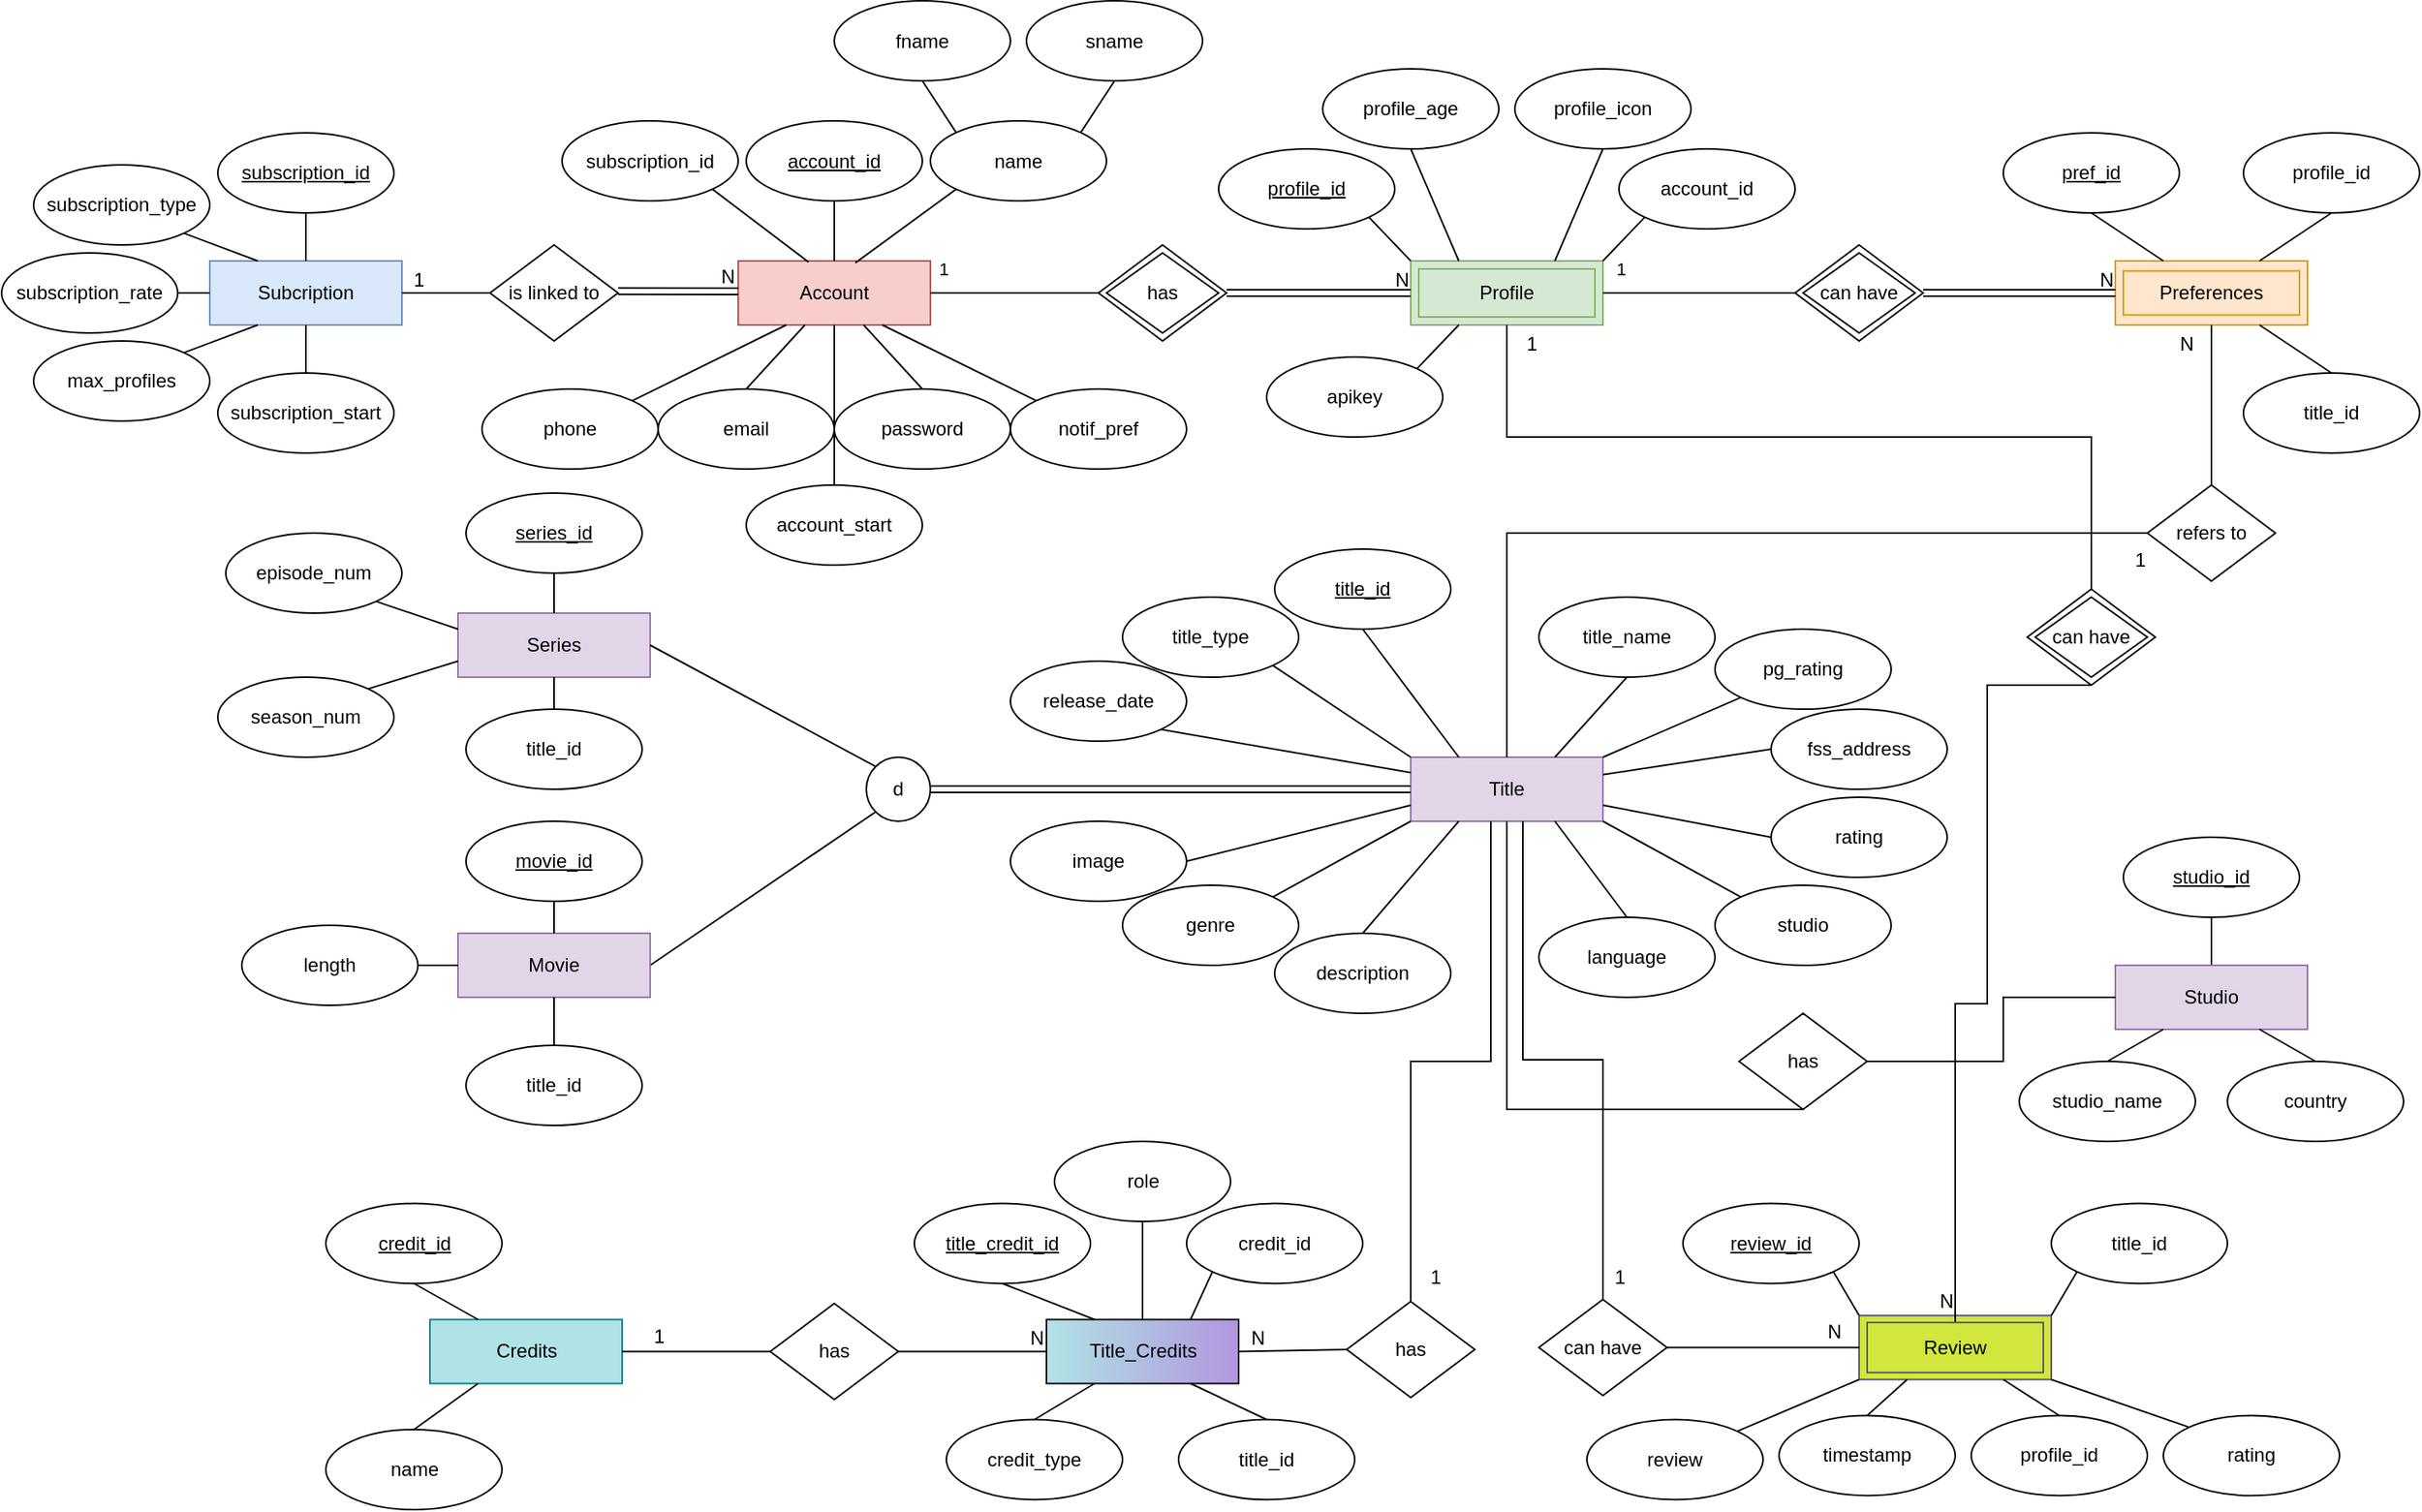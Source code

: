 <mxfile version="24.4.8" type="github">
  <diagram id="R2lEEEUBdFMjLlhIrx00" name="Page-1">
    <mxGraphModel dx="2443" dy="1518" grid="1" gridSize="10" guides="1" tooltips="1" connect="1" arrows="1" fold="1" page="1" pageScale="1" pageWidth="850" pageHeight="1100" math="0" shadow="0" extFonts="Permanent Marker^https://fonts.googleapis.com/css?family=Permanent+Marker">
      <root>
        <mxCell id="0" />
        <mxCell id="1" parent="0" />
        <mxCell id="W5Gu3V_LZRmGCwlLkVDn-148" style="edgeStyle=none;rounded=0;orthogonalLoop=1;jettySize=auto;html=1;exitX=0.5;exitY=1;exitDx=0;exitDy=0;entryX=1;entryY=0;entryDx=0;entryDy=0;strokeColor=default;align=center;verticalAlign=middle;fontFamily=Helvetica;fontSize=11;fontColor=default;labelBackgroundColor=default;endArrow=none;endFill=0;" parent="1" edge="1">
          <mxGeometry relative="1" as="geometry">
            <mxPoint x="541.391" y="808.572" as="targetPoint" />
          </mxGeometry>
        </mxCell>
        <mxCell id="W5Gu3V_LZRmGCwlLkVDn-150" style="edgeStyle=none;rounded=0;orthogonalLoop=1;jettySize=auto;html=1;exitX=0.5;exitY=1;exitDx=0;exitDy=0;entryX=0;entryY=0;entryDx=0;entryDy=0;strokeColor=default;align=center;verticalAlign=middle;fontFamily=Helvetica;fontSize=11;fontColor=default;labelBackgroundColor=default;endArrow=none;endFill=0;" parent="1" edge="1">
          <mxGeometry relative="1" as="geometry">
            <mxPoint x="463.609" y="808.572" as="targetPoint" />
          </mxGeometry>
        </mxCell>
        <mxCell id="sx9IMtEY6BEjtZbtCogX-182" value="Subcription" style="rounded=0;whiteSpace=wrap;html=1;fillColor=#dae8fc;strokeColor=#6c8ebf;" vertex="1" parent="1">
          <mxGeometry x="190" y="200" width="120" height="40" as="geometry" />
        </mxCell>
        <mxCell id="sx9IMtEY6BEjtZbtCogX-183" value="Account" style="rounded=0;whiteSpace=wrap;html=1;fillColor=#f8cecc;strokeColor=#b85450;" vertex="1" parent="1">
          <mxGeometry x="520" y="200" width="120" height="40" as="geometry" />
        </mxCell>
        <mxCell id="sx9IMtEY6BEjtZbtCogX-184" value="" style="whiteSpace=wrap;html=1;fillColor=#d5e8d4;strokeColor=#82b366;" vertex="1" parent="1">
          <mxGeometry x="940" y="200" width="120" height="40" as="geometry" />
        </mxCell>
        <mxCell id="sx9IMtEY6BEjtZbtCogX-185" value="" style="whiteSpace=wrap;html=1;fillColor=#ffe6cc;strokeColor=#d79b00;" vertex="1" parent="1">
          <mxGeometry x="1380" y="200" width="120" height="40" as="geometry" />
        </mxCell>
        <mxCell id="sx9IMtEY6BEjtZbtCogX-186" value="Title" style="whiteSpace=wrap;html=1;fillColor=#e1d5e7;strokeColor=#9673a6;" vertex="1" parent="1">
          <mxGeometry x="940" y="510" width="120" height="40" as="geometry" />
        </mxCell>
        <mxCell id="sx9IMtEY6BEjtZbtCogX-187" style="edgeStyle=none;rounded=0;orthogonalLoop=1;jettySize=auto;html=1;exitX=1;exitY=0.5;exitDx=0;exitDy=0;entryX=0;entryY=1;entryDx=0;entryDy=0;strokeColor=default;align=center;verticalAlign=middle;fontFamily=Helvetica;fontSize=11;fontColor=default;labelBackgroundColor=default;endArrow=none;endFill=0;" edge="1" parent="1" source="sx9IMtEY6BEjtZbtCogX-188" target="sx9IMtEY6BEjtZbtCogX-283">
          <mxGeometry relative="1" as="geometry" />
        </mxCell>
        <mxCell id="sx9IMtEY6BEjtZbtCogX-188" value="Movie" style="whiteSpace=wrap;html=1;fillColor=#e1d5e7;strokeColor=#9673a6;" vertex="1" parent="1">
          <mxGeometry x="345" y="620" width="120" height="40" as="geometry" />
        </mxCell>
        <mxCell id="sx9IMtEY6BEjtZbtCogX-189" value="Series" style="whiteSpace=wrap;html=1;fillColor=#e1d5e7;strokeColor=#9673a6;" vertex="1" parent="1">
          <mxGeometry x="345" y="420" width="120" height="40" as="geometry" />
        </mxCell>
        <mxCell id="sx9IMtEY6BEjtZbtCogX-190" style="edgeStyle=none;rounded=0;orthogonalLoop=1;jettySize=auto;html=1;exitX=0.5;exitY=1;exitDx=0;exitDy=0;entryX=0.5;entryY=0;entryDx=0;entryDy=0;strokeColor=default;align=center;verticalAlign=middle;fontFamily=Helvetica;fontSize=11;fontColor=default;labelBackgroundColor=default;endArrow=none;endFill=0;" edge="1" parent="1" source="sx9IMtEY6BEjtZbtCogX-191" target="sx9IMtEY6BEjtZbtCogX-182">
          <mxGeometry relative="1" as="geometry" />
        </mxCell>
        <mxCell id="sx9IMtEY6BEjtZbtCogX-191" value="&lt;u&gt;subscription_id&lt;/u&gt;" style="ellipse;whiteSpace=wrap;html=1;" vertex="1" parent="1">
          <mxGeometry x="195" y="120" width="110" height="50" as="geometry" />
        </mxCell>
        <mxCell id="sx9IMtEY6BEjtZbtCogX-192" style="rounded=0;orthogonalLoop=1;jettySize=auto;html=1;exitX=1;exitY=1;exitDx=0;exitDy=0;entryX=0.25;entryY=0;entryDx=0;entryDy=0;endArrow=none;endFill=0;" edge="1" parent="1" source="sx9IMtEY6BEjtZbtCogX-193" target="sx9IMtEY6BEjtZbtCogX-182">
          <mxGeometry relative="1" as="geometry" />
        </mxCell>
        <mxCell id="sx9IMtEY6BEjtZbtCogX-193" value="subscription_type" style="ellipse;whiteSpace=wrap;html=1;" vertex="1" parent="1">
          <mxGeometry x="80" y="140" width="110" height="50" as="geometry" />
        </mxCell>
        <mxCell id="sx9IMtEY6BEjtZbtCogX-194" style="edgeStyle=none;rounded=0;orthogonalLoop=1;jettySize=auto;html=1;exitX=0.5;exitY=1;exitDx=0;exitDy=0;entryX=0.5;entryY=0;entryDx=0;entryDy=0;strokeColor=default;align=center;verticalAlign=middle;fontFamily=Helvetica;fontSize=11;fontColor=default;labelBackgroundColor=default;endArrow=none;endFill=0;" edge="1" parent="1" source="sx9IMtEY6BEjtZbtCogX-195" target="sx9IMtEY6BEjtZbtCogX-183">
          <mxGeometry relative="1" as="geometry" />
        </mxCell>
        <mxCell id="sx9IMtEY6BEjtZbtCogX-195" value="&lt;u&gt;account_id&lt;/u&gt;" style="ellipse;whiteSpace=wrap;html=1;" vertex="1" parent="1">
          <mxGeometry x="525" y="112.5" width="110" height="50" as="geometry" />
        </mxCell>
        <mxCell id="sx9IMtEY6BEjtZbtCogX-196" value="name" style="ellipse;whiteSpace=wrap;html=1;" vertex="1" parent="1">
          <mxGeometry x="640" y="112.5" width="110" height="50" as="geometry" />
        </mxCell>
        <mxCell id="sx9IMtEY6BEjtZbtCogX-197" style="edgeStyle=none;rounded=0;orthogonalLoop=1;jettySize=auto;html=1;exitX=0;exitY=0;exitDx=0;exitDy=0;entryX=0.75;entryY=1;entryDx=0;entryDy=0;strokeColor=default;align=center;verticalAlign=middle;fontFamily=Helvetica;fontSize=11;fontColor=default;labelBackgroundColor=default;endArrow=none;endFill=0;" edge="1" parent="1" source="sx9IMtEY6BEjtZbtCogX-198" target="sx9IMtEY6BEjtZbtCogX-183">
          <mxGeometry relative="1" as="geometry" />
        </mxCell>
        <mxCell id="sx9IMtEY6BEjtZbtCogX-198" value="notif_pref" style="ellipse;whiteSpace=wrap;html=1;" vertex="1" parent="1">
          <mxGeometry x="690" y="280" width="110" height="50" as="geometry" />
        </mxCell>
        <mxCell id="sx9IMtEY6BEjtZbtCogX-199" style="edgeStyle=none;rounded=0;orthogonalLoop=1;jettySize=auto;html=1;exitX=0.5;exitY=0;exitDx=0;exitDy=0;strokeColor=default;align=center;verticalAlign=middle;fontFamily=Helvetica;fontSize=11;fontColor=default;labelBackgroundColor=default;endArrow=none;endFill=0;" edge="1" parent="1" source="sx9IMtEY6BEjtZbtCogX-200" target="sx9IMtEY6BEjtZbtCogX-183">
          <mxGeometry relative="1" as="geometry" />
        </mxCell>
        <mxCell id="sx9IMtEY6BEjtZbtCogX-200" value="password" style="ellipse;whiteSpace=wrap;html=1;" vertex="1" parent="1">
          <mxGeometry x="580" y="280" width="110" height="50" as="geometry" />
        </mxCell>
        <mxCell id="sx9IMtEY6BEjtZbtCogX-201" style="edgeStyle=none;rounded=0;orthogonalLoop=1;jettySize=auto;html=1;exitX=0.5;exitY=0;exitDx=0;exitDy=0;strokeColor=default;align=center;verticalAlign=middle;fontFamily=Helvetica;fontSize=11;fontColor=default;labelBackgroundColor=default;endArrow=none;endFill=0;" edge="1" parent="1" source="sx9IMtEY6BEjtZbtCogX-202" target="sx9IMtEY6BEjtZbtCogX-183">
          <mxGeometry relative="1" as="geometry" />
        </mxCell>
        <mxCell id="sx9IMtEY6BEjtZbtCogX-202" value="email&lt;span style=&quot;color: rgba(0, 0, 0, 0); font-family: monospace; font-size: 0px; text-align: start; text-wrap: nowrap;&quot;&gt;%3CmxGraphModel%3E%3Croot%3E%3CmxCell%20id%3D%220%22%2F%3E%3CmxCell%20id%3D%221%22%20parent%3D%220%22%2F%3E%3CmxCell%20id%3D%222%22%20value%3D%22user_id%22%20style%3D%22ellipse%3BwhiteSpace%3Dwrap%3Bhtml%3D1%3B%22%20vertex%3D%221%22%20parent%3D%221%22%3E%3CmxGeometry%20x%3D%22300%22%20y%3D%22500%22%20width%3D%22110%22%20height%3D%2250%22%20as%3D%22geometry%22%2F%3E%3C%2FmxCell%3E%3C%2Froot%3E%3C%2FmxGraphModel%3E&lt;/span&gt;&lt;span style=&quot;color: rgba(0, 0, 0, 0); font-family: monospace; font-size: 0px; text-align: start; text-wrap: nowrap;&quot;&gt;%3CmxGraphModel%3E%3Croot%3E%3CmxCell%20id%3D%220%22%2F%3E%3CmxCell%20id%3D%221%22%20parent%3D%220%22%2F%3E%3CmxCell%20id%3D%222%22%20value%3D%22user_id%22%20style%3D%22ellipse%3BwhiteSpace%3Dwrap%3Bhtml%3D1%3B%22%20vertex%3D%221%22%20parent%3D%221%22%3E%3CmxGeometry%20x%3D%22300%22%20y%3D%22500%22%20width%3D%22110%22%20height%3D%2250%22%20as%3D%22geometry%22%2F%3E%3C%2FmxCell%3E%3C%2Froot%3E%3C%2FmxGraphModel%3E&lt;/span&gt;" style="ellipse;whiteSpace=wrap;html=1;" vertex="1" parent="1">
          <mxGeometry x="470" y="280" width="110" height="50" as="geometry" />
        </mxCell>
        <mxCell id="sx9IMtEY6BEjtZbtCogX-203" style="rounded=0;orthogonalLoop=1;jettySize=auto;html=1;exitX=1;exitY=0;exitDx=0;exitDy=0;entryX=0.25;entryY=1;entryDx=0;entryDy=0;endArrow=none;endFill=0;" edge="1" parent="1" source="sx9IMtEY6BEjtZbtCogX-204" target="sx9IMtEY6BEjtZbtCogX-183">
          <mxGeometry relative="1" as="geometry" />
        </mxCell>
        <mxCell id="sx9IMtEY6BEjtZbtCogX-204" value="phone" style="ellipse;whiteSpace=wrap;html=1;" vertex="1" parent="1">
          <mxGeometry x="360" y="280" width="110" height="50" as="geometry" />
        </mxCell>
        <mxCell id="sx9IMtEY6BEjtZbtCogX-205" value="subscription_id" style="ellipse;whiteSpace=wrap;html=1;" vertex="1" parent="1">
          <mxGeometry x="410" y="112.5" width="110" height="50" as="geometry" />
        </mxCell>
        <mxCell id="sx9IMtEY6BEjtZbtCogX-206" style="edgeStyle=none;rounded=0;orthogonalLoop=1;jettySize=auto;html=1;exitX=0.5;exitY=1;exitDx=0;exitDy=0;entryX=0;entryY=0;entryDx=0;entryDy=0;strokeColor=default;align=center;verticalAlign=middle;fontFamily=Helvetica;fontSize=11;fontColor=default;labelBackgroundColor=default;endArrow=none;endFill=0;" edge="1" parent="1" source="sx9IMtEY6BEjtZbtCogX-207" target="sx9IMtEY6BEjtZbtCogX-196">
          <mxGeometry relative="1" as="geometry" />
        </mxCell>
        <mxCell id="sx9IMtEY6BEjtZbtCogX-207" value="fname" style="ellipse;whiteSpace=wrap;html=1;" vertex="1" parent="1">
          <mxGeometry x="580" y="37.5" width="110" height="50" as="geometry" />
        </mxCell>
        <mxCell id="sx9IMtEY6BEjtZbtCogX-208" style="edgeStyle=none;rounded=0;orthogonalLoop=1;jettySize=auto;html=1;exitX=0.5;exitY=1;exitDx=0;exitDy=0;entryX=1;entryY=0;entryDx=0;entryDy=0;strokeColor=default;align=center;verticalAlign=middle;fontFamily=Helvetica;fontSize=11;fontColor=default;labelBackgroundColor=default;endArrow=none;endFill=0;" edge="1" parent="1" source="sx9IMtEY6BEjtZbtCogX-209" target="sx9IMtEY6BEjtZbtCogX-196">
          <mxGeometry relative="1" as="geometry" />
        </mxCell>
        <mxCell id="sx9IMtEY6BEjtZbtCogX-209" value="sname" style="ellipse;whiteSpace=wrap;html=1;" vertex="1" parent="1">
          <mxGeometry x="700" y="37.5" width="110" height="50" as="geometry" />
        </mxCell>
        <mxCell id="sx9IMtEY6BEjtZbtCogX-210" style="edgeStyle=none;rounded=0;orthogonalLoop=1;jettySize=auto;html=1;exitX=0;exitY=1;exitDx=0;exitDy=0;entryX=1;entryY=0;entryDx=0;entryDy=0;strokeColor=default;align=center;verticalAlign=middle;fontFamily=Helvetica;fontSize=11;fontColor=default;labelBackgroundColor=default;endArrow=none;endFill=0;" edge="1" parent="1" source="sx9IMtEY6BEjtZbtCogX-211" target="sx9IMtEY6BEjtZbtCogX-184">
          <mxGeometry relative="1" as="geometry" />
        </mxCell>
        <mxCell id="sx9IMtEY6BEjtZbtCogX-211" value="account_id" style="ellipse;whiteSpace=wrap;html=1;" vertex="1" parent="1">
          <mxGeometry x="1070" y="130" width="110" height="50" as="geometry" />
        </mxCell>
        <mxCell id="sx9IMtEY6BEjtZbtCogX-212" style="edgeStyle=none;rounded=0;orthogonalLoop=1;jettySize=auto;html=1;exitX=1;exitY=1;exitDx=0;exitDy=0;entryX=0;entryY=0;entryDx=0;entryDy=0;strokeColor=default;align=center;verticalAlign=middle;fontFamily=Helvetica;fontSize=11;fontColor=default;labelBackgroundColor=default;endArrow=none;endFill=0;" edge="1" parent="1" source="sx9IMtEY6BEjtZbtCogX-213" target="sx9IMtEY6BEjtZbtCogX-184">
          <mxGeometry relative="1" as="geometry" />
        </mxCell>
        <mxCell id="sx9IMtEY6BEjtZbtCogX-213" value="&lt;u&gt;profile_id&lt;/u&gt;" style="ellipse;whiteSpace=wrap;html=1;" vertex="1" parent="1">
          <mxGeometry x="820" y="130" width="110" height="50" as="geometry" />
        </mxCell>
        <mxCell id="sx9IMtEY6BEjtZbtCogX-214" style="edgeStyle=none;rounded=0;orthogonalLoop=1;jettySize=auto;html=1;exitX=0.5;exitY=1;exitDx=0;exitDy=0;entryX=0.75;entryY=0;entryDx=0;entryDy=0;strokeColor=default;align=center;verticalAlign=middle;fontFamily=Helvetica;fontSize=11;fontColor=default;labelBackgroundColor=default;endArrow=none;endFill=0;" edge="1" parent="1" source="sx9IMtEY6BEjtZbtCogX-215" target="sx9IMtEY6BEjtZbtCogX-184">
          <mxGeometry relative="1" as="geometry" />
        </mxCell>
        <mxCell id="sx9IMtEY6BEjtZbtCogX-215" value="profile_icon" style="ellipse;whiteSpace=wrap;html=1;" vertex="1" parent="1">
          <mxGeometry x="1005" y="80" width="110" height="50" as="geometry" />
        </mxCell>
        <mxCell id="sx9IMtEY6BEjtZbtCogX-216" style="edgeStyle=none;rounded=0;orthogonalLoop=1;jettySize=auto;html=1;exitX=0.5;exitY=1;exitDx=0;exitDy=0;entryX=0.25;entryY=0;entryDx=0;entryDy=0;strokeColor=default;align=center;verticalAlign=middle;fontFamily=Helvetica;fontSize=11;fontColor=default;labelBackgroundColor=default;endArrow=none;endFill=0;" edge="1" parent="1" source="sx9IMtEY6BEjtZbtCogX-217" target="sx9IMtEY6BEjtZbtCogX-184">
          <mxGeometry relative="1" as="geometry" />
        </mxCell>
        <mxCell id="sx9IMtEY6BEjtZbtCogX-217" value="profile_age" style="ellipse;whiteSpace=wrap;html=1;" vertex="1" parent="1">
          <mxGeometry x="885" y="80" width="110" height="50" as="geometry" />
        </mxCell>
        <mxCell id="sx9IMtEY6BEjtZbtCogX-218" style="edgeStyle=none;rounded=0;orthogonalLoop=1;jettySize=auto;html=1;exitX=0.5;exitY=1;exitDx=0;exitDy=0;entryX=0.25;entryY=0;entryDx=0;entryDy=0;strokeColor=default;align=center;verticalAlign=middle;fontFamily=Helvetica;fontSize=11;fontColor=default;labelBackgroundColor=default;endArrow=none;endFill=0;" edge="1" parent="1" source="sx9IMtEY6BEjtZbtCogX-219" target="sx9IMtEY6BEjtZbtCogX-186">
          <mxGeometry relative="1" as="geometry" />
        </mxCell>
        <mxCell id="sx9IMtEY6BEjtZbtCogX-219" value="&lt;u&gt;title_id&lt;/u&gt;" style="ellipse;whiteSpace=wrap;html=1;" vertex="1" parent="1">
          <mxGeometry x="855" y="380" width="110" height="50" as="geometry" />
        </mxCell>
        <mxCell id="sx9IMtEY6BEjtZbtCogX-220" style="edgeStyle=none;rounded=0;orthogonalLoop=1;jettySize=auto;html=1;exitX=0.5;exitY=1;exitDx=0;exitDy=0;entryX=0.75;entryY=0;entryDx=0;entryDy=0;strokeColor=default;align=center;verticalAlign=middle;fontFamily=Helvetica;fontSize=11;fontColor=default;labelBackgroundColor=default;endArrow=none;endFill=0;" edge="1" parent="1" source="sx9IMtEY6BEjtZbtCogX-221" target="sx9IMtEY6BEjtZbtCogX-186">
          <mxGeometry relative="1" as="geometry" />
        </mxCell>
        <mxCell id="sx9IMtEY6BEjtZbtCogX-221" value="title_name" style="ellipse;whiteSpace=wrap;html=1;" vertex="1" parent="1">
          <mxGeometry x="1020" y="410" width="110" height="50" as="geometry" />
        </mxCell>
        <mxCell id="sx9IMtEY6BEjtZbtCogX-222" style="edgeStyle=none;rounded=0;orthogonalLoop=1;jettySize=auto;html=1;exitX=1;exitY=0;exitDx=0;exitDy=0;entryX=0;entryY=1;entryDx=0;entryDy=0;strokeColor=default;align=center;verticalAlign=middle;fontFamily=Helvetica;fontSize=11;fontColor=default;labelBackgroundColor=default;endArrow=none;endFill=0;" edge="1" parent="1" source="sx9IMtEY6BEjtZbtCogX-223" target="sx9IMtEY6BEjtZbtCogX-186">
          <mxGeometry relative="1" as="geometry" />
        </mxCell>
        <mxCell id="sx9IMtEY6BEjtZbtCogX-223" value="genre" style="ellipse;whiteSpace=wrap;html=1;" vertex="1" parent="1">
          <mxGeometry x="760" y="590" width="110" height="50" as="geometry" />
        </mxCell>
        <mxCell id="sx9IMtEY6BEjtZbtCogX-224" style="edgeStyle=none;rounded=0;orthogonalLoop=1;jettySize=auto;html=1;exitX=0.5;exitY=0;exitDx=0;exitDy=0;entryX=0.75;entryY=1;entryDx=0;entryDy=0;strokeColor=default;align=center;verticalAlign=middle;fontFamily=Helvetica;fontSize=11;fontColor=default;labelBackgroundColor=default;endArrow=none;endFill=0;" edge="1" parent="1" source="sx9IMtEY6BEjtZbtCogX-225" target="sx9IMtEY6BEjtZbtCogX-186">
          <mxGeometry relative="1" as="geometry" />
        </mxCell>
        <mxCell id="sx9IMtEY6BEjtZbtCogX-225" value="language" style="ellipse;whiteSpace=wrap;html=1;" vertex="1" parent="1">
          <mxGeometry x="1020" y="610" width="110" height="50" as="geometry" />
        </mxCell>
        <mxCell id="sx9IMtEY6BEjtZbtCogX-226" style="edgeStyle=none;rounded=0;orthogonalLoop=1;jettySize=auto;html=1;exitX=0;exitY=1;exitDx=0;exitDy=0;entryX=1;entryY=0;entryDx=0;entryDy=0;strokeColor=default;align=center;verticalAlign=middle;fontFamily=Helvetica;fontSize=11;fontColor=default;labelBackgroundColor=default;endArrow=none;endFill=0;" edge="1" parent="1" source="sx9IMtEY6BEjtZbtCogX-227" target="sx9IMtEY6BEjtZbtCogX-186">
          <mxGeometry relative="1" as="geometry" />
        </mxCell>
        <mxCell id="sx9IMtEY6BEjtZbtCogX-227" value="pg_rating" style="ellipse;whiteSpace=wrap;html=1;" vertex="1" parent="1">
          <mxGeometry x="1130" y="430" width="110" height="50" as="geometry" />
        </mxCell>
        <mxCell id="sx9IMtEY6BEjtZbtCogX-228" style="edgeStyle=none;rounded=0;orthogonalLoop=1;jettySize=auto;html=1;exitX=1;exitY=0.5;exitDx=0;exitDy=0;entryX=0;entryY=0.75;entryDx=0;entryDy=0;strokeColor=default;align=center;verticalAlign=middle;fontFamily=Helvetica;fontSize=11;fontColor=default;labelBackgroundColor=default;endArrow=none;endFill=0;" edge="1" parent="1" source="sx9IMtEY6BEjtZbtCogX-229" target="sx9IMtEY6BEjtZbtCogX-186">
          <mxGeometry relative="1" as="geometry" />
        </mxCell>
        <mxCell id="sx9IMtEY6BEjtZbtCogX-229" value="image" style="ellipse;whiteSpace=wrap;html=1;" vertex="1" parent="1">
          <mxGeometry x="690" y="550" width="110" height="50" as="geometry" />
        </mxCell>
        <mxCell id="sx9IMtEY6BEjtZbtCogX-230" style="edgeStyle=none;rounded=0;orthogonalLoop=1;jettySize=auto;html=1;exitX=0.5;exitY=0;exitDx=0;exitDy=0;entryX=0.25;entryY=1;entryDx=0;entryDy=0;strokeColor=default;align=center;verticalAlign=middle;fontFamily=Helvetica;fontSize=11;fontColor=default;labelBackgroundColor=default;endArrow=none;endFill=0;" edge="1" parent="1" source="sx9IMtEY6BEjtZbtCogX-231" target="sx9IMtEY6BEjtZbtCogX-186">
          <mxGeometry relative="1" as="geometry" />
        </mxCell>
        <mxCell id="sx9IMtEY6BEjtZbtCogX-231" value="description" style="ellipse;whiteSpace=wrap;html=1;" vertex="1" parent="1">
          <mxGeometry x="855" y="620" width="110" height="50" as="geometry" />
        </mxCell>
        <mxCell id="sx9IMtEY6BEjtZbtCogX-232" style="edgeStyle=none;rounded=0;orthogonalLoop=1;jettySize=auto;html=1;exitX=0;exitY=0.5;exitDx=0;exitDy=0;entryX=1;entryY=0.75;entryDx=0;entryDy=0;strokeColor=default;align=center;verticalAlign=middle;fontFamily=Helvetica;fontSize=11;fontColor=default;labelBackgroundColor=default;endArrow=none;endFill=0;" edge="1" parent="1" source="sx9IMtEY6BEjtZbtCogX-233" target="sx9IMtEY6BEjtZbtCogX-186">
          <mxGeometry relative="1" as="geometry" />
        </mxCell>
        <mxCell id="sx9IMtEY6BEjtZbtCogX-233" value="rating" style="ellipse;whiteSpace=wrap;html=1;" vertex="1" parent="1">
          <mxGeometry x="1165" y="535" width="110" height="50" as="geometry" />
        </mxCell>
        <mxCell id="sx9IMtEY6BEjtZbtCogX-234" style="edgeStyle=none;rounded=0;orthogonalLoop=1;jettySize=auto;html=1;exitX=1;exitY=1;exitDx=0;exitDy=0;strokeColor=default;align=center;verticalAlign=middle;fontFamily=Helvetica;fontSize=11;fontColor=default;labelBackgroundColor=default;endArrow=none;endFill=0;" edge="1" parent="1" source="sx9IMtEY6BEjtZbtCogX-235" target="sx9IMtEY6BEjtZbtCogX-186">
          <mxGeometry relative="1" as="geometry" />
        </mxCell>
        <mxCell id="sx9IMtEY6BEjtZbtCogX-235" value="release_date" style="ellipse;whiteSpace=wrap;html=1;" vertex="1" parent="1">
          <mxGeometry x="690" y="450" width="110" height="50" as="geometry" />
        </mxCell>
        <mxCell id="sx9IMtEY6BEjtZbtCogX-236" style="edgeStyle=none;rounded=0;orthogonalLoop=1;jettySize=auto;html=1;exitX=1;exitY=1;exitDx=0;exitDy=0;entryX=0;entryY=0;entryDx=0;entryDy=0;strokeColor=default;align=center;verticalAlign=middle;fontFamily=Helvetica;fontSize=11;fontColor=default;labelBackgroundColor=default;endArrow=none;endFill=0;" edge="1" parent="1" source="sx9IMtEY6BEjtZbtCogX-237" target="sx9IMtEY6BEjtZbtCogX-186">
          <mxGeometry relative="1" as="geometry" />
        </mxCell>
        <mxCell id="sx9IMtEY6BEjtZbtCogX-237" value="title_type" style="ellipse;whiteSpace=wrap;html=1;" vertex="1" parent="1">
          <mxGeometry x="760" y="410" width="110" height="50" as="geometry" />
        </mxCell>
        <mxCell id="sx9IMtEY6BEjtZbtCogX-238" style="edgeStyle=none;rounded=0;orthogonalLoop=1;jettySize=auto;html=1;exitX=0.5;exitY=1;exitDx=0;exitDy=0;entryX=0.75;entryY=0;entryDx=0;entryDy=0;strokeColor=default;align=center;verticalAlign=middle;fontFamily=Helvetica;fontSize=11;fontColor=default;labelBackgroundColor=default;endArrow=none;endFill=0;" edge="1" parent="1" source="sx9IMtEY6BEjtZbtCogX-239" target="sx9IMtEY6BEjtZbtCogX-185">
          <mxGeometry relative="1" as="geometry" />
        </mxCell>
        <mxCell id="sx9IMtEY6BEjtZbtCogX-239" value="profile_id" style="ellipse;whiteSpace=wrap;html=1;" vertex="1" parent="1">
          <mxGeometry x="1460" y="120" width="110" height="50" as="geometry" />
        </mxCell>
        <mxCell id="sx9IMtEY6BEjtZbtCogX-240" style="edgeStyle=none;rounded=0;orthogonalLoop=1;jettySize=auto;html=1;exitX=0.5;exitY=1;exitDx=0;exitDy=0;entryX=0.25;entryY=0;entryDx=0;entryDy=0;strokeColor=default;align=center;verticalAlign=middle;fontFamily=Helvetica;fontSize=11;fontColor=default;labelBackgroundColor=default;endArrow=none;endFill=0;" edge="1" parent="1" source="sx9IMtEY6BEjtZbtCogX-241" target="sx9IMtEY6BEjtZbtCogX-185">
          <mxGeometry relative="1" as="geometry" />
        </mxCell>
        <mxCell id="sx9IMtEY6BEjtZbtCogX-241" value="&lt;u&gt;pref_id&lt;/u&gt;" style="ellipse;whiteSpace=wrap;html=1;" vertex="1" parent="1">
          <mxGeometry x="1310" y="120" width="110" height="50" as="geometry" />
        </mxCell>
        <mxCell id="sx9IMtEY6BEjtZbtCogX-242" style="edgeStyle=none;rounded=0;orthogonalLoop=1;jettySize=auto;html=1;exitX=0.5;exitY=0;exitDx=0;exitDy=0;entryX=0.75;entryY=1;entryDx=0;entryDy=0;strokeColor=default;align=center;verticalAlign=middle;fontFamily=Helvetica;fontSize=11;fontColor=default;labelBackgroundColor=default;endArrow=none;endFill=0;" edge="1" parent="1" source="sx9IMtEY6BEjtZbtCogX-243" target="sx9IMtEY6BEjtZbtCogX-185">
          <mxGeometry relative="1" as="geometry" />
        </mxCell>
        <mxCell id="sx9IMtEY6BEjtZbtCogX-243" value="title_id" style="ellipse;whiteSpace=wrap;html=1;" vertex="1" parent="1">
          <mxGeometry x="1460" y="270" width="110" height="50" as="geometry" />
        </mxCell>
        <mxCell id="sx9IMtEY6BEjtZbtCogX-244" value="" style="whiteSpace=wrap;html=1;fillColor=#d2e63d;strokeColor=#56517e;" vertex="1" parent="1">
          <mxGeometry x="1220" y="858.75" width="120" height="40" as="geometry" />
        </mxCell>
        <mxCell id="sx9IMtEY6BEjtZbtCogX-245" style="edgeStyle=none;rounded=0;orthogonalLoop=1;jettySize=auto;html=1;exitX=1;exitY=1;exitDx=0;exitDy=0;entryX=0;entryY=0;entryDx=0;entryDy=0;strokeColor=default;align=center;verticalAlign=middle;fontFamily=Helvetica;fontSize=11;fontColor=default;labelBackgroundColor=default;endArrow=none;endFill=0;" edge="1" parent="1" source="sx9IMtEY6BEjtZbtCogX-246" target="sx9IMtEY6BEjtZbtCogX-244">
          <mxGeometry relative="1" as="geometry" />
        </mxCell>
        <mxCell id="sx9IMtEY6BEjtZbtCogX-246" value="&lt;u&gt;review_id&lt;/u&gt;" style="ellipse;whiteSpace=wrap;html=1;" vertex="1" parent="1">
          <mxGeometry x="1110" y="788.75" width="110" height="50" as="geometry" />
        </mxCell>
        <mxCell id="sx9IMtEY6BEjtZbtCogX-247" style="edgeStyle=none;rounded=0;orthogonalLoop=1;jettySize=auto;html=1;exitX=0.5;exitY=0;exitDx=0;exitDy=0;entryX=0.25;entryY=1;entryDx=0;entryDy=0;strokeColor=default;align=center;verticalAlign=middle;fontFamily=Helvetica;fontSize=11;fontColor=default;labelBackgroundColor=default;endArrow=none;endFill=0;" edge="1" parent="1" source="sx9IMtEY6BEjtZbtCogX-248" target="sx9IMtEY6BEjtZbtCogX-244">
          <mxGeometry relative="1" as="geometry" />
        </mxCell>
        <mxCell id="sx9IMtEY6BEjtZbtCogX-248" value="timestamp" style="ellipse;whiteSpace=wrap;html=1;" vertex="1" parent="1">
          <mxGeometry x="1170" y="921.25" width="110" height="50" as="geometry" />
        </mxCell>
        <mxCell id="sx9IMtEY6BEjtZbtCogX-249" style="edgeStyle=none;rounded=0;orthogonalLoop=1;jettySize=auto;html=1;exitX=0.5;exitY=0;exitDx=0;exitDy=0;entryX=0.75;entryY=1;entryDx=0;entryDy=0;strokeColor=default;align=center;verticalAlign=middle;fontFamily=Helvetica;fontSize=11;fontColor=default;labelBackgroundColor=default;endArrow=none;endFill=0;" edge="1" parent="1" source="sx9IMtEY6BEjtZbtCogX-250" target="sx9IMtEY6BEjtZbtCogX-244">
          <mxGeometry relative="1" as="geometry" />
        </mxCell>
        <mxCell id="sx9IMtEY6BEjtZbtCogX-250" value="profile_id" style="ellipse;whiteSpace=wrap;html=1;" vertex="1" parent="1">
          <mxGeometry x="1290" y="921.25" width="110" height="50" as="geometry" />
        </mxCell>
        <mxCell id="sx9IMtEY6BEjtZbtCogX-251" style="edgeStyle=none;rounded=0;orthogonalLoop=1;jettySize=auto;html=1;exitX=0;exitY=1;exitDx=0;exitDy=0;entryX=1;entryY=0;entryDx=0;entryDy=0;strokeColor=default;align=center;verticalAlign=middle;fontFamily=Helvetica;fontSize=11;fontColor=default;labelBackgroundColor=default;endArrow=none;endFill=0;" edge="1" parent="1" source="sx9IMtEY6BEjtZbtCogX-252" target="sx9IMtEY6BEjtZbtCogX-244">
          <mxGeometry relative="1" as="geometry" />
        </mxCell>
        <mxCell id="sx9IMtEY6BEjtZbtCogX-252" value="title_id" style="ellipse;whiteSpace=wrap;html=1;" vertex="1" parent="1">
          <mxGeometry x="1340" y="788.75" width="110" height="50" as="geometry" />
        </mxCell>
        <mxCell id="sx9IMtEY6BEjtZbtCogX-253" style="edgeStyle=none;rounded=0;orthogonalLoop=1;jettySize=auto;html=1;exitX=1;exitY=0;exitDx=0;exitDy=0;entryX=0;entryY=1;entryDx=0;entryDy=0;strokeColor=default;align=center;verticalAlign=middle;fontFamily=Helvetica;fontSize=11;fontColor=default;labelBackgroundColor=default;endArrow=none;endFill=0;" edge="1" parent="1" source="sx9IMtEY6BEjtZbtCogX-254" target="sx9IMtEY6BEjtZbtCogX-244">
          <mxGeometry relative="1" as="geometry" />
        </mxCell>
        <mxCell id="sx9IMtEY6BEjtZbtCogX-254" value="review" style="ellipse;whiteSpace=wrap;html=1;" vertex="1" parent="1">
          <mxGeometry x="1050" y="923.75" width="110" height="50" as="geometry" />
        </mxCell>
        <mxCell id="sx9IMtEY6BEjtZbtCogX-255" style="edgeStyle=none;rounded=0;orthogonalLoop=1;jettySize=auto;html=1;exitX=0;exitY=0;exitDx=0;exitDy=0;entryX=1;entryY=1;entryDx=0;entryDy=0;strokeColor=default;align=center;verticalAlign=middle;fontFamily=Helvetica;fontSize=11;fontColor=default;labelBackgroundColor=default;endArrow=none;endFill=0;" edge="1" parent="1" source="sx9IMtEY6BEjtZbtCogX-256" target="sx9IMtEY6BEjtZbtCogX-244">
          <mxGeometry relative="1" as="geometry" />
        </mxCell>
        <mxCell id="sx9IMtEY6BEjtZbtCogX-256" value="rating" style="ellipse;whiteSpace=wrap;html=1;" vertex="1" parent="1">
          <mxGeometry x="1410" y="921.25" width="110" height="50" as="geometry" />
        </mxCell>
        <mxCell id="sx9IMtEY6BEjtZbtCogX-257" value="is linked to" style="rhombus;whiteSpace=wrap;html=1;" vertex="1" parent="1">
          <mxGeometry x="365" y="190" width="80" height="60" as="geometry" />
        </mxCell>
        <mxCell id="sx9IMtEY6BEjtZbtCogX-258" style="edgeStyle=orthogonalEdgeStyle;rounded=0;orthogonalLoop=1;jettySize=auto;html=1;endArrow=none;endFill=0;" edge="1" parent="1" source="sx9IMtEY6BEjtZbtCogX-259" target="sx9IMtEY6BEjtZbtCogX-183">
          <mxGeometry relative="1" as="geometry" />
        </mxCell>
        <mxCell id="sx9IMtEY6BEjtZbtCogX-259" value="" style="rhombus;whiteSpace=wrap;html=1;" vertex="1" parent="1">
          <mxGeometry x="745" y="190" width="80" height="60" as="geometry" />
        </mxCell>
        <mxCell id="sx9IMtEY6BEjtZbtCogX-260" style="edgeStyle=orthogonalEdgeStyle;rounded=0;orthogonalLoop=1;jettySize=auto;html=1;endArrow=none;endFill=0;exitX=0;exitY=0.5;exitDx=0;exitDy=0;" edge="1" parent="1" source="sx9IMtEY6BEjtZbtCogX-326" target="sx9IMtEY6BEjtZbtCogX-184">
          <mxGeometry relative="1" as="geometry">
            <mxPoint x="1180" y="220" as="sourcePoint" />
          </mxGeometry>
        </mxCell>
        <mxCell id="sx9IMtEY6BEjtZbtCogX-261" value="1" style="edgeLabel;html=1;align=center;verticalAlign=middle;resizable=0;points=[];" vertex="1" connectable="0" parent="sx9IMtEY6BEjtZbtCogX-260">
          <mxGeometry x="-0.022" y="5" relative="1" as="geometry">
            <mxPoint x="-51" y="-20" as="offset" />
          </mxGeometry>
        </mxCell>
        <mxCell id="sx9IMtEY6BEjtZbtCogX-262" style="edgeStyle=orthogonalEdgeStyle;rounded=0;orthogonalLoop=1;jettySize=auto;html=1;endArrow=none;endFill=0;" edge="1" parent="1" source="sx9IMtEY6BEjtZbtCogX-263">
          <mxGeometry relative="1" as="geometry">
            <mxPoint x="990" y="550" as="targetPoint" />
            <Array as="points">
              <mxPoint x="940" y="700" />
              <mxPoint x="990" y="700" />
              <mxPoint x="990" y="550" />
            </Array>
          </mxGeometry>
        </mxCell>
        <mxCell id="sx9IMtEY6BEjtZbtCogX-263" value="has" style="rhombus;whiteSpace=wrap;html=1;" vertex="1" parent="1">
          <mxGeometry x="900" y="850" width="80" height="60" as="geometry" />
        </mxCell>
        <mxCell id="sx9IMtEY6BEjtZbtCogX-264" style="edgeStyle=orthogonalEdgeStyle;rounded=0;orthogonalLoop=1;jettySize=auto;html=1;endArrow=none;endFill=0;" edge="1" parent="1" source="sx9IMtEY6BEjtZbtCogX-266" target="sx9IMtEY6BEjtZbtCogX-186">
          <mxGeometry relative="1" as="geometry">
            <Array as="points">
              <mxPoint x="1060" y="699" />
              <mxPoint x="1010" y="699" />
            </Array>
          </mxGeometry>
        </mxCell>
        <mxCell id="sx9IMtEY6BEjtZbtCogX-265" style="edgeStyle=orthogonalEdgeStyle;rounded=0;orthogonalLoop=1;jettySize=auto;html=1;endArrow=none;endFill=0;" edge="1" parent="1" source="sx9IMtEY6BEjtZbtCogX-266" target="sx9IMtEY6BEjtZbtCogX-244">
          <mxGeometry relative="1" as="geometry" />
        </mxCell>
        <mxCell id="sx9IMtEY6BEjtZbtCogX-266" value="can have" style="rhombus;whiteSpace=wrap;html=1;" vertex="1" parent="1">
          <mxGeometry x="1020" y="848.75" width="80" height="60" as="geometry" />
        </mxCell>
        <mxCell id="sx9IMtEY6BEjtZbtCogX-267" style="edgeStyle=orthogonalEdgeStyle;rounded=0;orthogonalLoop=1;jettySize=auto;html=1;endArrow=none;endFill=0;" edge="1" parent="1" source="sx9IMtEY6BEjtZbtCogX-269" target="sx9IMtEY6BEjtZbtCogX-186">
          <mxGeometry relative="1" as="geometry" />
        </mxCell>
        <mxCell id="sx9IMtEY6BEjtZbtCogX-268" style="edgeStyle=orthogonalEdgeStyle;rounded=0;orthogonalLoop=1;jettySize=auto;html=1;endArrow=none;endFill=0;" edge="1" parent="1" source="sx9IMtEY6BEjtZbtCogX-269" target="sx9IMtEY6BEjtZbtCogX-185">
          <mxGeometry relative="1" as="geometry" />
        </mxCell>
        <mxCell id="sx9IMtEY6BEjtZbtCogX-269" value="refers to" style="rhombus;whiteSpace=wrap;html=1;" vertex="1" parent="1">
          <mxGeometry x="1400" y="340" width="80" height="60" as="geometry" />
        </mxCell>
        <mxCell id="sx9IMtEY6BEjtZbtCogX-270" style="rounded=0;orthogonalLoop=1;jettySize=auto;html=1;entryX=0.5;entryY=0;entryDx=0;entryDy=0;endArrow=none;endFill=0;" edge="1" parent="1" source="sx9IMtEY6BEjtZbtCogX-271" target="sx9IMtEY6BEjtZbtCogX-189">
          <mxGeometry relative="1" as="geometry" />
        </mxCell>
        <mxCell id="sx9IMtEY6BEjtZbtCogX-271" value="&lt;u&gt;series_id&lt;/u&gt;" style="ellipse;whiteSpace=wrap;html=1;" vertex="1" parent="1">
          <mxGeometry x="350" y="345" width="110" height="50" as="geometry" />
        </mxCell>
        <mxCell id="sx9IMtEY6BEjtZbtCogX-272" style="rounded=0;orthogonalLoop=1;jettySize=auto;html=1;exitX=1;exitY=0;exitDx=0;exitDy=0;entryX=0;entryY=0.75;entryDx=0;entryDy=0;endArrow=none;endFill=0;" edge="1" parent="1" source="sx9IMtEY6BEjtZbtCogX-273" target="sx9IMtEY6BEjtZbtCogX-189">
          <mxGeometry relative="1" as="geometry" />
        </mxCell>
        <mxCell id="sx9IMtEY6BEjtZbtCogX-273" value="season_num&lt;span style=&quot;color: rgba(0, 0, 0, 0); font-family: monospace; font-size: 0px; text-align: start; text-wrap: nowrap;&quot;&gt;%3CmxGraphModel%3E%3Croot%3E%3CmxCell%20id%3D%220%22%2F%3E%3CmxCell%20id%3D%221%22%20parent%3D%220%22%2F%3E%3CmxCell%20id%3D%222%22%20value%3D%22episode_title%22%20style%3D%22ellipse%3BwhiteSpace%3Dwrap%3Bhtml%3D1%3B%22%20vertex%3D%221%22%20parent%3D%221%22%3E%3CmxGeometry%20x%3D%22320%22%20y%3D%22400%22%20width%3D%22110%22%20height%3D%2250%22%20as%3D%22geometry%22%2F%3E%3C%2FmxCell%3E%3C%2Froot%3E%3C%2FmxGraphModel%3E&lt;/span&gt;" style="ellipse;whiteSpace=wrap;html=1;" vertex="1" parent="1">
          <mxGeometry x="195" y="460" width="110" height="50" as="geometry" />
        </mxCell>
        <mxCell id="sx9IMtEY6BEjtZbtCogX-274" style="rounded=0;orthogonalLoop=1;jettySize=auto;html=1;exitX=1;exitY=1;exitDx=0;exitDy=0;entryX=0;entryY=0.25;entryDx=0;entryDy=0;endArrow=none;endFill=0;" edge="1" parent="1" source="sx9IMtEY6BEjtZbtCogX-275" target="sx9IMtEY6BEjtZbtCogX-189">
          <mxGeometry relative="1" as="geometry" />
        </mxCell>
        <mxCell id="sx9IMtEY6BEjtZbtCogX-275" value="episode_num" style="ellipse;whiteSpace=wrap;html=1;" vertex="1" parent="1">
          <mxGeometry x="200" y="370" width="110" height="50" as="geometry" />
        </mxCell>
        <mxCell id="sx9IMtEY6BEjtZbtCogX-276" style="edgeStyle=none;rounded=0;orthogonalLoop=1;jettySize=auto;html=1;exitX=0;exitY=0.5;exitDx=0;exitDy=0;strokeColor=default;align=center;verticalAlign=middle;fontFamily=Helvetica;fontSize=11;fontColor=default;labelBackgroundColor=default;endArrow=none;endFill=0;" edge="1" parent="1" source="sx9IMtEY6BEjtZbtCogX-277" target="sx9IMtEY6BEjtZbtCogX-186">
          <mxGeometry relative="1" as="geometry" />
        </mxCell>
        <mxCell id="sx9IMtEY6BEjtZbtCogX-277" value="fss_address" style="ellipse;whiteSpace=wrap;html=1;" vertex="1" parent="1">
          <mxGeometry x="1165" y="480" width="110" height="50" as="geometry" />
        </mxCell>
        <mxCell id="sx9IMtEY6BEjtZbtCogX-278" style="edgeStyle=orthogonalEdgeStyle;rounded=0;orthogonalLoop=1;jettySize=auto;html=1;entryX=0.5;entryY=1;entryDx=0;entryDy=0;endArrow=none;endFill=0;exitX=0.5;exitY=0;exitDx=0;exitDy=0;" edge="1" parent="1" source="sx9IMtEY6BEjtZbtCogX-336" target="sx9IMtEY6BEjtZbtCogX-184">
          <mxGeometry relative="1" as="geometry">
            <Array as="points">
              <mxPoint x="1365" y="310" />
              <mxPoint x="1000" y="310" />
            </Array>
            <mxPoint x="1370" y="480" as="sourcePoint" />
          </mxGeometry>
        </mxCell>
        <mxCell id="sx9IMtEY6BEjtZbtCogX-279" style="edgeStyle=none;rounded=0;orthogonalLoop=1;jettySize=auto;html=1;exitX=1;exitY=1;exitDx=0;exitDy=0;entryX=0.366;entryY=0.017;entryDx=0;entryDy=0;entryPerimeter=0;strokeColor=default;align=center;verticalAlign=middle;fontFamily=Helvetica;fontSize=11;fontColor=default;labelBackgroundColor=default;endArrow=none;endFill=0;" edge="1" parent="1" source="sx9IMtEY6BEjtZbtCogX-205" target="sx9IMtEY6BEjtZbtCogX-183">
          <mxGeometry relative="1" as="geometry" />
        </mxCell>
        <mxCell id="sx9IMtEY6BEjtZbtCogX-280" style="edgeStyle=none;rounded=0;orthogonalLoop=1;jettySize=auto;html=1;exitX=0;exitY=1;exitDx=0;exitDy=0;entryX=0.61;entryY=0.029;entryDx=0;entryDy=0;entryPerimeter=0;strokeColor=default;align=center;verticalAlign=middle;fontFamily=Helvetica;fontSize=11;fontColor=default;labelBackgroundColor=default;endArrow=none;endFill=0;" edge="1" parent="1" source="sx9IMtEY6BEjtZbtCogX-196" target="sx9IMtEY6BEjtZbtCogX-183">
          <mxGeometry relative="1" as="geometry" />
        </mxCell>
        <mxCell id="sx9IMtEY6BEjtZbtCogX-281" style="rounded=0;orthogonalLoop=1;jettySize=auto;html=1;entryX=0;entryY=0.5;entryDx=0;entryDy=0;shape=link;" edge="1" parent="1" source="sx9IMtEY6BEjtZbtCogX-283" target="sx9IMtEY6BEjtZbtCogX-186">
          <mxGeometry relative="1" as="geometry" />
        </mxCell>
        <mxCell id="sx9IMtEY6BEjtZbtCogX-282" style="edgeStyle=none;rounded=0;orthogonalLoop=1;jettySize=auto;html=1;exitX=0;exitY=0;exitDx=0;exitDy=0;entryX=1;entryY=0.5;entryDx=0;entryDy=0;strokeColor=default;align=center;verticalAlign=middle;fontFamily=Helvetica;fontSize=11;fontColor=default;labelBackgroundColor=default;endArrow=none;endFill=0;" edge="1" parent="1" source="sx9IMtEY6BEjtZbtCogX-283" target="sx9IMtEY6BEjtZbtCogX-189">
          <mxGeometry relative="1" as="geometry" />
        </mxCell>
        <mxCell id="sx9IMtEY6BEjtZbtCogX-283" value="d" style="ellipse;whiteSpace=wrap;html=1;" vertex="1" parent="1">
          <mxGeometry x="600" y="510" width="40" height="40" as="geometry" />
        </mxCell>
        <mxCell id="sx9IMtEY6BEjtZbtCogX-284" style="edgeStyle=orthogonalEdgeStyle;rounded=0;orthogonalLoop=1;jettySize=auto;html=1;exitX=1;exitY=0.5;exitDx=0;exitDy=0;entryX=0;entryY=0.5;entryDx=0;entryDy=0;endArrow=none;endFill=0;" edge="1" parent="1" source="sx9IMtEY6BEjtZbtCogX-285" target="sx9IMtEY6BEjtZbtCogX-188">
          <mxGeometry relative="1" as="geometry" />
        </mxCell>
        <mxCell id="sx9IMtEY6BEjtZbtCogX-285" value="length" style="ellipse;whiteSpace=wrap;html=1;" vertex="1" parent="1">
          <mxGeometry x="210" y="615" width="110" height="50" as="geometry" />
        </mxCell>
        <mxCell id="sx9IMtEY6BEjtZbtCogX-286" value="" style="edgeStyle=none;rounded=0;orthogonalLoop=1;jettySize=auto;html=1;strokeColor=default;align=center;verticalAlign=middle;fontFamily=Helvetica;fontSize=11;fontColor=default;labelBackgroundColor=default;endArrow=none;endFill=0;" edge="1" parent="1" source="sx9IMtEY6BEjtZbtCogX-287" target="sx9IMtEY6BEjtZbtCogX-182">
          <mxGeometry relative="1" as="geometry" />
        </mxCell>
        <mxCell id="sx9IMtEY6BEjtZbtCogX-287" value="subscription_rate" style="ellipse;whiteSpace=wrap;html=1;" vertex="1" parent="1">
          <mxGeometry x="60" y="195" width="110" height="50" as="geometry" />
        </mxCell>
        <mxCell id="sx9IMtEY6BEjtZbtCogX-288" style="edgeStyle=none;rounded=0;orthogonalLoop=1;jettySize=auto;html=1;exitX=0.5;exitY=0;exitDx=0;exitDy=0;entryX=0.5;entryY=1;entryDx=0;entryDy=0;strokeColor=default;align=center;verticalAlign=middle;fontFamily=Helvetica;fontSize=11;fontColor=default;labelBackgroundColor=default;endArrow=none;endFill=0;" edge="1" parent="1" source="sx9IMtEY6BEjtZbtCogX-289" target="sx9IMtEY6BEjtZbtCogX-183">
          <mxGeometry relative="1" as="geometry" />
        </mxCell>
        <mxCell id="sx9IMtEY6BEjtZbtCogX-289" value="account_start" style="ellipse;whiteSpace=wrap;html=1;" vertex="1" parent="1">
          <mxGeometry x="525" y="340" width="110" height="50" as="geometry" />
        </mxCell>
        <mxCell id="sx9IMtEY6BEjtZbtCogX-290" value="" style="html=1;rounded=0;entryX=0;entryY=0.5;entryDx=0;entryDy=0;endArrow=none;endFill=0;" edge="1" parent="1" target="sx9IMtEY6BEjtZbtCogX-257">
          <mxGeometry relative="1" as="geometry">
            <mxPoint x="310" y="220" as="sourcePoint" />
            <mxPoint x="450" y="280" as="targetPoint" />
          </mxGeometry>
        </mxCell>
        <mxCell id="sx9IMtEY6BEjtZbtCogX-291" value="1" style="resizable=0;html=1;whiteSpace=wrap;align=right;verticalAlign=bottom;" connectable="0" vertex="1" parent="sx9IMtEY6BEjtZbtCogX-290">
          <mxGeometry x="1" relative="1" as="geometry">
            <mxPoint x="-40" as="offset" />
          </mxGeometry>
        </mxCell>
        <mxCell id="sx9IMtEY6BEjtZbtCogX-292" value="" style="shape=link;html=1;rounded=0;entryX=0;entryY=0.5;entryDx=0;entryDy=0;exitX=1;exitY=0.5;exitDx=0;exitDy=0;" edge="1" parent="1" source="sx9IMtEY6BEjtZbtCogX-259" target="sx9IMtEY6BEjtZbtCogX-184">
          <mxGeometry relative="1" as="geometry">
            <mxPoint x="820" y="220" as="sourcePoint" />
            <mxPoint x="910" y="215" as="targetPoint" />
          </mxGeometry>
        </mxCell>
        <mxCell id="sx9IMtEY6BEjtZbtCogX-293" value="N" style="resizable=0;html=1;whiteSpace=wrap;align=right;verticalAlign=bottom;" connectable="0" vertex="1" parent="sx9IMtEY6BEjtZbtCogX-292">
          <mxGeometry x="1" relative="1" as="geometry" />
        </mxCell>
        <mxCell id="sx9IMtEY6BEjtZbtCogX-294" value="" style="shape=link;html=1;rounded=0;exitX=1;exitY=0.5;exitDx=0;exitDy=0;" edge="1" parent="1" source="sx9IMtEY6BEjtZbtCogX-326">
          <mxGeometry relative="1" as="geometry">
            <mxPoint x="1260" y="220" as="sourcePoint" />
            <mxPoint x="1380" y="220" as="targetPoint" />
          </mxGeometry>
        </mxCell>
        <mxCell id="sx9IMtEY6BEjtZbtCogX-295" value="N" style="resizable=0;html=1;whiteSpace=wrap;align=right;verticalAlign=bottom;" connectable="0" vertex="1" parent="sx9IMtEY6BEjtZbtCogX-294">
          <mxGeometry x="1" relative="1" as="geometry" />
        </mxCell>
        <mxCell id="sx9IMtEY6BEjtZbtCogX-296" value="" style="endArrow=none;html=1;rounded=0;shape=link;" edge="1" parent="1">
          <mxGeometry relative="1" as="geometry">
            <mxPoint x="445" y="218.89" as="sourcePoint" />
            <mxPoint x="520" y="219" as="targetPoint" />
          </mxGeometry>
        </mxCell>
        <mxCell id="sx9IMtEY6BEjtZbtCogX-297" value="N" style="resizable=0;html=1;whiteSpace=wrap;align=right;verticalAlign=bottom;" connectable="0" vertex="1" parent="sx9IMtEY6BEjtZbtCogX-296">
          <mxGeometry x="1" relative="1" as="geometry" />
        </mxCell>
        <mxCell id="sx9IMtEY6BEjtZbtCogX-298" value="Credits" style="whiteSpace=wrap;html=1;fillColor=#b0e3e6;strokeColor=#0e8088;" vertex="1" parent="1">
          <mxGeometry x="327.5" y="861.25" width="120" height="40" as="geometry" />
        </mxCell>
        <mxCell id="sx9IMtEY6BEjtZbtCogX-299" style="edgeStyle=none;rounded=0;orthogonalLoop=1;jettySize=auto;html=1;exitX=0.5;exitY=1;exitDx=0;exitDy=0;entryX=0.25;entryY=0;entryDx=0;entryDy=0;strokeColor=default;align=center;verticalAlign=middle;fontFamily=Helvetica;fontSize=11;fontColor=default;labelBackgroundColor=default;endArrow=none;endFill=0;" edge="1" parent="1" source="sx9IMtEY6BEjtZbtCogX-300" target="sx9IMtEY6BEjtZbtCogX-298">
          <mxGeometry relative="1" as="geometry" />
        </mxCell>
        <mxCell id="sx9IMtEY6BEjtZbtCogX-300" value="&lt;u&gt;credit_id&lt;/u&gt;" style="ellipse;whiteSpace=wrap;html=1;" vertex="1" parent="1">
          <mxGeometry x="262.5" y="788.75" width="110" height="50" as="geometry" />
        </mxCell>
        <mxCell id="sx9IMtEY6BEjtZbtCogX-301" style="edgeStyle=none;rounded=0;orthogonalLoop=1;jettySize=auto;html=1;exitX=0.5;exitY=0;exitDx=0;exitDy=0;entryX=0.25;entryY=1;entryDx=0;entryDy=0;strokeColor=default;align=center;verticalAlign=middle;fontFamily=Helvetica;fontSize=11;fontColor=default;labelBackgroundColor=default;endArrow=none;endFill=0;" edge="1" parent="1" source="sx9IMtEY6BEjtZbtCogX-302" target="sx9IMtEY6BEjtZbtCogX-298">
          <mxGeometry relative="1" as="geometry" />
        </mxCell>
        <mxCell id="sx9IMtEY6BEjtZbtCogX-302" value="name" style="ellipse;whiteSpace=wrap;html=1;" vertex="1" parent="1">
          <mxGeometry x="262.5" y="930" width="110" height="50" as="geometry" />
        </mxCell>
        <mxCell id="sx9IMtEY6BEjtZbtCogX-303" style="rounded=0;orthogonalLoop=1;jettySize=auto;html=1;exitX=0.5;exitY=0;exitDx=0;exitDy=0;entryX=0.25;entryY=1;entryDx=0;entryDy=0;endArrow=none;endFill=0;" edge="1" parent="1" source="sx9IMtEY6BEjtZbtCogX-304" target="sx9IMtEY6BEjtZbtCogX-306">
          <mxGeometry relative="1" as="geometry" />
        </mxCell>
        <mxCell id="sx9IMtEY6BEjtZbtCogX-304" value="credit_type" style="ellipse;whiteSpace=wrap;html=1;" vertex="1" parent="1">
          <mxGeometry x="650" y="923.75" width="110" height="50" as="geometry" />
        </mxCell>
        <mxCell id="sx9IMtEY6BEjtZbtCogX-305" style="edgeStyle=none;rounded=0;orthogonalLoop=1;jettySize=auto;html=1;exitX=1;exitY=0.5;exitDx=0;exitDy=0;entryX=0;entryY=0.5;entryDx=0;entryDy=0;strokeColor=default;align=center;verticalAlign=middle;fontFamily=Helvetica;fontSize=11;fontColor=default;labelBackgroundColor=default;endArrow=none;endFill=0;" edge="1" parent="1" source="sx9IMtEY6BEjtZbtCogX-306" target="sx9IMtEY6BEjtZbtCogX-263">
          <mxGeometry relative="1" as="geometry" />
        </mxCell>
        <mxCell id="sx9IMtEY6BEjtZbtCogX-306" value="Title_Credits" style="whiteSpace=wrap;html=1;fillColor=#b0e3e6;strokeColor=#090b0c;gradientColor=#B296DE;gradientDirection=east;" vertex="1" parent="1">
          <mxGeometry x="712.5" y="861.25" width="120" height="40" as="geometry" />
        </mxCell>
        <mxCell id="sx9IMtEY6BEjtZbtCogX-307" style="edgeStyle=none;rounded=0;orthogonalLoop=1;jettySize=auto;html=1;exitX=0;exitY=1;exitDx=0;exitDy=0;entryX=0.75;entryY=0;entryDx=0;entryDy=0;strokeColor=default;align=center;verticalAlign=middle;fontFamily=Helvetica;fontSize=11;fontColor=default;labelBackgroundColor=default;endArrow=none;endFill=0;" edge="1" parent="1" source="sx9IMtEY6BEjtZbtCogX-308" target="sx9IMtEY6BEjtZbtCogX-306">
          <mxGeometry relative="1" as="geometry" />
        </mxCell>
        <mxCell id="sx9IMtEY6BEjtZbtCogX-308" value="credit_id" style="ellipse;whiteSpace=wrap;html=1;" vertex="1" parent="1">
          <mxGeometry x="800" y="788.75" width="110" height="50" as="geometry" />
        </mxCell>
        <mxCell id="sx9IMtEY6BEjtZbtCogX-309" style="edgeStyle=none;rounded=0;orthogonalLoop=1;jettySize=auto;html=1;exitX=0.5;exitY=1;exitDx=0;exitDy=0;entryX=0.25;entryY=0;entryDx=0;entryDy=0;strokeColor=default;align=center;verticalAlign=middle;fontFamily=Helvetica;fontSize=11;fontColor=default;labelBackgroundColor=default;endArrow=none;endFill=0;" edge="1" parent="1" source="sx9IMtEY6BEjtZbtCogX-310" target="sx9IMtEY6BEjtZbtCogX-306">
          <mxGeometry relative="1" as="geometry" />
        </mxCell>
        <mxCell id="sx9IMtEY6BEjtZbtCogX-310" value="&lt;u&gt;title_credit_id&lt;/u&gt;" style="ellipse;whiteSpace=wrap;html=1;" vertex="1" parent="1">
          <mxGeometry x="630" y="788.75" width="110" height="50" as="geometry" />
        </mxCell>
        <mxCell id="sx9IMtEY6BEjtZbtCogX-311" style="edgeStyle=none;rounded=0;orthogonalLoop=1;jettySize=auto;html=1;exitX=0.5;exitY=0;exitDx=0;exitDy=0;entryX=0.75;entryY=1;entryDx=0;entryDy=0;strokeColor=default;align=center;verticalAlign=middle;fontFamily=Helvetica;fontSize=11;fontColor=default;labelBackgroundColor=default;endArrow=none;endFill=0;" edge="1" parent="1" source="sx9IMtEY6BEjtZbtCogX-312" target="sx9IMtEY6BEjtZbtCogX-306">
          <mxGeometry relative="1" as="geometry" />
        </mxCell>
        <mxCell id="sx9IMtEY6BEjtZbtCogX-312" value="title_id" style="ellipse;whiteSpace=wrap;html=1;" vertex="1" parent="1">
          <mxGeometry x="795" y="923.75" width="110" height="50" as="geometry" />
        </mxCell>
        <mxCell id="sx9IMtEY6BEjtZbtCogX-313" style="edgeStyle=none;rounded=0;orthogonalLoop=1;jettySize=auto;html=1;exitX=1;exitY=0.5;exitDx=0;exitDy=0;entryX=0;entryY=0.5;entryDx=0;entryDy=0;strokeColor=default;align=center;verticalAlign=middle;fontFamily=Helvetica;fontSize=11;fontColor=default;labelBackgroundColor=default;endArrow=none;endFill=0;" edge="1" parent="1" source="sx9IMtEY6BEjtZbtCogX-315" target="sx9IMtEY6BEjtZbtCogX-306">
          <mxGeometry relative="1" as="geometry" />
        </mxCell>
        <mxCell id="sx9IMtEY6BEjtZbtCogX-314" style="edgeStyle=none;rounded=0;orthogonalLoop=1;jettySize=auto;html=1;exitX=0;exitY=0.5;exitDx=0;exitDy=0;entryX=1;entryY=0.5;entryDx=0;entryDy=0;strokeColor=default;align=center;verticalAlign=middle;fontFamily=Helvetica;fontSize=11;fontColor=default;labelBackgroundColor=default;endArrow=none;endFill=0;" edge="1" parent="1" source="sx9IMtEY6BEjtZbtCogX-315" target="sx9IMtEY6BEjtZbtCogX-298">
          <mxGeometry relative="1" as="geometry" />
        </mxCell>
        <mxCell id="sx9IMtEY6BEjtZbtCogX-315" value="has" style="rhombus;whiteSpace=wrap;html=1;" vertex="1" parent="1">
          <mxGeometry x="540" y="851.25" width="80" height="60" as="geometry" />
        </mxCell>
        <mxCell id="sx9IMtEY6BEjtZbtCogX-316" value="N" style="resizable=0;html=1;whiteSpace=wrap;align=right;verticalAlign=bottom;" connectable="0" vertex="1" parent="1">
          <mxGeometry x="712.501" y="881.25" as="geometry" />
        </mxCell>
        <mxCell id="sx9IMtEY6BEjtZbtCogX-317" value="1" style="resizable=0;html=1;whiteSpace=wrap;align=right;verticalAlign=bottom;" connectable="0" vertex="1" parent="1">
          <mxGeometry x="475.001" y="880.0" as="geometry" />
        </mxCell>
        <mxCell id="sx9IMtEY6BEjtZbtCogX-318" value="N" style="resizable=0;html=1;whiteSpace=wrap;align=right;verticalAlign=bottom;" connectable="0" vertex="1" parent="1">
          <mxGeometry x="850.001" y="881.25" as="geometry" />
        </mxCell>
        <mxCell id="sx9IMtEY6BEjtZbtCogX-319" value="1" style="resizable=0;html=1;whiteSpace=wrap;align=right;verticalAlign=bottom;" connectable="0" vertex="1" parent="1">
          <mxGeometry x="960.001" y="843.75" as="geometry" />
        </mxCell>
        <mxCell id="sx9IMtEY6BEjtZbtCogX-320" value="1" style="resizable=0;html=1;whiteSpace=wrap;align=right;verticalAlign=bottom;" connectable="0" vertex="1" parent="1">
          <mxGeometry x="1075.001" y="843.75" as="geometry" />
        </mxCell>
        <mxCell id="sx9IMtEY6BEjtZbtCogX-321" value="N" style="resizable=0;html=1;whiteSpace=wrap;align=right;verticalAlign=bottom;" connectable="0" vertex="1" parent="1">
          <mxGeometry x="1210.001" y="877.5" as="geometry" />
        </mxCell>
        <mxCell id="sx9IMtEY6BEjtZbtCogX-322" style="edgeStyle=none;rounded=0;orthogonalLoop=1;jettySize=auto;html=1;exitX=0.5;exitY=1;exitDx=0;exitDy=0;entryX=0.5;entryY=0;entryDx=0;entryDy=0;strokeColor=default;align=center;verticalAlign=middle;fontFamily=Helvetica;fontSize=11;fontColor=default;labelBackgroundColor=default;endArrow=none;endFill=0;" edge="1" parent="1" source="sx9IMtEY6BEjtZbtCogX-323" target="sx9IMtEY6BEjtZbtCogX-306">
          <mxGeometry relative="1" as="geometry" />
        </mxCell>
        <mxCell id="sx9IMtEY6BEjtZbtCogX-323" value="role" style="ellipse;whiteSpace=wrap;html=1;" vertex="1" parent="1">
          <mxGeometry x="717.5" y="750" width="110" height="50" as="geometry" />
        </mxCell>
        <mxCell id="sx9IMtEY6BEjtZbtCogX-324" value="Profile" style="whiteSpace=wrap;html=1;fillColor=#d5e8d4;strokeColor=#82b366;" vertex="1" parent="1">
          <mxGeometry x="945" y="205" width="110" height="30" as="geometry" />
        </mxCell>
        <mxCell id="sx9IMtEY6BEjtZbtCogX-325" value="has" style="rhombus;whiteSpace=wrap;html=1;" vertex="1" parent="1">
          <mxGeometry x="750" y="195" width="70" height="50" as="geometry" />
        </mxCell>
        <mxCell id="sx9IMtEY6BEjtZbtCogX-326" value="" style="rhombus;whiteSpace=wrap;html=1;" vertex="1" parent="1">
          <mxGeometry x="1180" y="190" width="80" height="60" as="geometry" />
        </mxCell>
        <mxCell id="sx9IMtEY6BEjtZbtCogX-327" value="can have" style="rhombus;whiteSpace=wrap;html=1;" vertex="1" parent="1">
          <mxGeometry x="1185" y="195" width="70" height="50" as="geometry" />
        </mxCell>
        <mxCell id="sx9IMtEY6BEjtZbtCogX-328" value="1" style="edgeLabel;html=1;align=center;verticalAlign=middle;resizable=0;points=[];" vertex="1" connectable="0" parent="1">
          <mxGeometry x="840.003" y="220" as="geometry">
            <mxPoint x="-192" y="-15" as="offset" />
          </mxGeometry>
        </mxCell>
        <mxCell id="sx9IMtEY6BEjtZbtCogX-329" value="N" style="resizable=0;html=1;whiteSpace=wrap;align=right;verticalAlign=bottom;" connectable="0" vertex="1" parent="1">
          <mxGeometry x="1280.001" y="858.75" as="geometry" />
        </mxCell>
        <mxCell id="sx9IMtEY6BEjtZbtCogX-330" value="1" style="resizable=0;html=1;whiteSpace=wrap;align=right;verticalAlign=bottom;" connectable="0" vertex="1" parent="1">
          <mxGeometry x="1020.001" y="260.0" as="geometry" />
        </mxCell>
        <mxCell id="sx9IMtEY6BEjtZbtCogX-331" value="1" style="resizable=0;html=1;whiteSpace=wrap;align=right;verticalAlign=bottom;" connectable="0" vertex="1" parent="1">
          <mxGeometry x="1400.001" y="395.0" as="geometry" />
        </mxCell>
        <mxCell id="sx9IMtEY6BEjtZbtCogX-332" value="N" style="resizable=0;html=1;whiteSpace=wrap;align=right;verticalAlign=bottom;" connectable="0" vertex="1" parent="1">
          <mxGeometry x="1430" y="260" as="geometry" />
        </mxCell>
        <mxCell id="sx9IMtEY6BEjtZbtCogX-333" value="Preferences" style="whiteSpace=wrap;html=1;fillColor=#ffe6cc;strokeColor=#d79b00;" vertex="1" parent="1">
          <mxGeometry x="1385" y="206.25" width="110" height="27.5" as="geometry" />
        </mxCell>
        <mxCell id="sx9IMtEY6BEjtZbtCogX-334" style="edgeStyle=orthogonalEdgeStyle;rounded=0;orthogonalLoop=1;jettySize=auto;html=1;entryX=0.5;entryY=1;entryDx=0;entryDy=0;strokeColor=default;align=center;verticalAlign=middle;fontFamily=Helvetica;fontSize=11;fontColor=default;labelBackgroundColor=default;endArrow=none;endFill=0;" edge="1" parent="1" source="sx9IMtEY6BEjtZbtCogX-335" target="sx9IMtEY6BEjtZbtCogX-336">
          <mxGeometry relative="1" as="geometry">
            <Array as="points">
              <mxPoint x="1280" y="664" />
              <mxPoint x="1300" y="664" />
              <mxPoint x="1300" y="465" />
            </Array>
          </mxGeometry>
        </mxCell>
        <mxCell id="sx9IMtEY6BEjtZbtCogX-335" value="Review" style="whiteSpace=wrap;html=1;fillColor=#d2e63d;strokeColor=#56517e;" vertex="1" parent="1">
          <mxGeometry x="1225" y="863.13" width="110" height="31.25" as="geometry" />
        </mxCell>
        <mxCell id="sx9IMtEY6BEjtZbtCogX-336" value="" style="rhombus;whiteSpace=wrap;html=1;" vertex="1" parent="1">
          <mxGeometry x="1325" y="405" width="80" height="60" as="geometry" />
        </mxCell>
        <mxCell id="sx9IMtEY6BEjtZbtCogX-337" value="can have" style="rhombus;whiteSpace=wrap;html=1;" vertex="1" parent="1">
          <mxGeometry x="1330" y="410" width="70" height="50" as="geometry" />
        </mxCell>
        <mxCell id="sx9IMtEY6BEjtZbtCogX-338" style="edgeStyle=none;rounded=0;orthogonalLoop=1;jettySize=auto;html=1;exitX=0.5;exitY=1;exitDx=0;exitDy=0;entryX=0.5;entryY=0;entryDx=0;entryDy=0;strokeColor=default;align=center;verticalAlign=middle;fontFamily=Helvetica;fontSize=11;fontColor=default;labelBackgroundColor=default;endArrow=none;endFill=0;" edge="1" parent="1" source="sx9IMtEY6BEjtZbtCogX-339" target="sx9IMtEY6BEjtZbtCogX-188">
          <mxGeometry relative="1" as="geometry" />
        </mxCell>
        <mxCell id="sx9IMtEY6BEjtZbtCogX-339" value="&lt;u&gt;movie_id&lt;/u&gt;" style="ellipse;whiteSpace=wrap;html=1;" vertex="1" parent="1">
          <mxGeometry x="350" y="550" width="110" height="50" as="geometry" />
        </mxCell>
        <mxCell id="sx9IMtEY6BEjtZbtCogX-340" style="edgeStyle=none;rounded=0;orthogonalLoop=1;jettySize=auto;html=1;exitX=1;exitY=0;exitDx=0;exitDy=0;entryX=0.25;entryY=1;entryDx=0;entryDy=0;strokeColor=default;align=center;verticalAlign=middle;fontFamily=Helvetica;fontSize=11;fontColor=default;labelBackgroundColor=default;endArrow=none;endFill=0;" edge="1" parent="1" source="sx9IMtEY6BEjtZbtCogX-341" target="sx9IMtEY6BEjtZbtCogX-182">
          <mxGeometry relative="1" as="geometry" />
        </mxCell>
        <mxCell id="sx9IMtEY6BEjtZbtCogX-341" value="max_profiles" style="ellipse;whiteSpace=wrap;html=1;" vertex="1" parent="1">
          <mxGeometry x="80" y="250" width="110" height="50" as="geometry" />
        </mxCell>
        <mxCell id="sx9IMtEY6BEjtZbtCogX-342" style="rounded=0;orthogonalLoop=1;jettySize=auto;html=1;entryX=0.5;entryY=1;entryDx=0;entryDy=0;endArrow=none;endFill=0;" edge="1" parent="1" source="sx9IMtEY6BEjtZbtCogX-343" target="sx9IMtEY6BEjtZbtCogX-188">
          <mxGeometry relative="1" as="geometry" />
        </mxCell>
        <mxCell id="sx9IMtEY6BEjtZbtCogX-343" value="title_id" style="ellipse;whiteSpace=wrap;html=1;" vertex="1" parent="1">
          <mxGeometry x="350" y="690" width="110" height="50" as="geometry" />
        </mxCell>
        <mxCell id="sx9IMtEY6BEjtZbtCogX-344" style="rounded=0;orthogonalLoop=1;jettySize=auto;html=1;exitX=1;exitY=0;exitDx=0;exitDy=0;entryX=0.25;entryY=1;entryDx=0;entryDy=0;endArrow=none;endFill=0;" edge="1" parent="1" source="sx9IMtEY6BEjtZbtCogX-345" target="sx9IMtEY6BEjtZbtCogX-184">
          <mxGeometry relative="1" as="geometry" />
        </mxCell>
        <mxCell id="sx9IMtEY6BEjtZbtCogX-345" value="apikey" style="ellipse;whiteSpace=wrap;html=1;" vertex="1" parent="1">
          <mxGeometry x="850" y="260" width="110" height="50" as="geometry" />
        </mxCell>
        <mxCell id="sx9IMtEY6BEjtZbtCogX-346" style="rounded=0;orthogonalLoop=1;jettySize=auto;html=1;endArrow=none;endFill=0;" edge="1" parent="1" source="sx9IMtEY6BEjtZbtCogX-347" target="sx9IMtEY6BEjtZbtCogX-189">
          <mxGeometry relative="1" as="geometry" />
        </mxCell>
        <mxCell id="sx9IMtEY6BEjtZbtCogX-347" value="title_id" style="ellipse;whiteSpace=wrap;html=1;" vertex="1" parent="1">
          <mxGeometry x="350" y="480" width="110" height="50" as="geometry" />
        </mxCell>
        <mxCell id="sx9IMtEY6BEjtZbtCogX-348" style="edgeStyle=none;rounded=0;orthogonalLoop=1;jettySize=auto;html=1;exitX=0.5;exitY=0;exitDx=0;exitDy=0;entryX=0.5;entryY=1;entryDx=0;entryDy=0;strokeColor=default;align=center;verticalAlign=middle;fontFamily=Helvetica;fontSize=11;fontColor=default;labelBackgroundColor=default;endArrow=none;endFill=0;" edge="1" parent="1" source="sx9IMtEY6BEjtZbtCogX-349" target="sx9IMtEY6BEjtZbtCogX-182">
          <mxGeometry relative="1" as="geometry" />
        </mxCell>
        <mxCell id="sx9IMtEY6BEjtZbtCogX-349" value="subscription_start" style="ellipse;whiteSpace=wrap;html=1;" vertex="1" parent="1">
          <mxGeometry x="195" y="270" width="110" height="50" as="geometry" />
        </mxCell>
        <mxCell id="sx9IMtEY6BEjtZbtCogX-350" style="rounded=0;orthogonalLoop=1;jettySize=auto;html=1;exitX=0;exitY=0;exitDx=0;exitDy=0;entryX=1;entryY=1;entryDx=0;entryDy=0;endArrow=none;endFill=0;" edge="1" parent="1" source="sx9IMtEY6BEjtZbtCogX-351" target="sx9IMtEY6BEjtZbtCogX-186">
          <mxGeometry relative="1" as="geometry" />
        </mxCell>
        <mxCell id="sx9IMtEY6BEjtZbtCogX-351" value="studio" style="ellipse;whiteSpace=wrap;html=1;" vertex="1" parent="1">
          <mxGeometry x="1130" y="590" width="110" height="50" as="geometry" />
        </mxCell>
        <mxCell id="sx9IMtEY6BEjtZbtCogX-352" style="edgeStyle=none;rounded=0;orthogonalLoop=1;jettySize=auto;html=1;exitX=0.5;exitY=0;exitDx=0;exitDy=0;entryX=0.5;entryY=1;entryDx=0;entryDy=0;strokeColor=default;align=center;verticalAlign=middle;fontFamily=Helvetica;fontSize=11;fontColor=default;labelBackgroundColor=default;endArrow=none;endFill=0;" edge="1" parent="1" source="sx9IMtEY6BEjtZbtCogX-353" target="sx9IMtEY6BEjtZbtCogX-354">
          <mxGeometry relative="1" as="geometry" />
        </mxCell>
        <mxCell id="sx9IMtEY6BEjtZbtCogX-353" value="Studio" style="whiteSpace=wrap;html=1;fillColor=#e1d5e7;strokeColor=#9673a6;" vertex="1" parent="1">
          <mxGeometry x="1380" y="640" width="120" height="40" as="geometry" />
        </mxCell>
        <mxCell id="sx9IMtEY6BEjtZbtCogX-354" value="&lt;u&gt;studio_id&lt;/u&gt;" style="ellipse;whiteSpace=wrap;html=1;" vertex="1" parent="1">
          <mxGeometry x="1385" y="560" width="110" height="50" as="geometry" />
        </mxCell>
        <mxCell id="sx9IMtEY6BEjtZbtCogX-355" style="edgeStyle=none;rounded=0;orthogonalLoop=1;jettySize=auto;html=1;exitX=0.5;exitY=0;exitDx=0;exitDy=0;entryX=0.25;entryY=1;entryDx=0;entryDy=0;strokeColor=default;align=center;verticalAlign=middle;fontFamily=Helvetica;fontSize=11;fontColor=default;labelBackgroundColor=default;endArrow=none;endFill=0;" edge="1" parent="1" source="sx9IMtEY6BEjtZbtCogX-356" target="sx9IMtEY6BEjtZbtCogX-353">
          <mxGeometry relative="1" as="geometry" />
        </mxCell>
        <mxCell id="sx9IMtEY6BEjtZbtCogX-356" value="studio_name" style="ellipse;whiteSpace=wrap;html=1;" vertex="1" parent="1">
          <mxGeometry x="1320" y="700" width="110" height="50" as="geometry" />
        </mxCell>
        <mxCell id="sx9IMtEY6BEjtZbtCogX-357" style="edgeStyle=none;rounded=0;orthogonalLoop=1;jettySize=auto;html=1;exitX=0.5;exitY=0;exitDx=0;exitDy=0;entryX=0.75;entryY=1;entryDx=0;entryDy=0;strokeColor=default;align=center;verticalAlign=middle;fontFamily=Helvetica;fontSize=11;fontColor=default;labelBackgroundColor=default;endArrow=none;endFill=0;" edge="1" parent="1" source="sx9IMtEY6BEjtZbtCogX-358" target="sx9IMtEY6BEjtZbtCogX-353">
          <mxGeometry relative="1" as="geometry" />
        </mxCell>
        <mxCell id="sx9IMtEY6BEjtZbtCogX-358" value="country" style="ellipse;whiteSpace=wrap;html=1;" vertex="1" parent="1">
          <mxGeometry x="1450" y="700" width="110" height="50" as="geometry" />
        </mxCell>
        <mxCell id="sx9IMtEY6BEjtZbtCogX-359" style="edgeStyle=none;rounded=0;orthogonalLoop=1;jettySize=auto;html=1;exitX=0.5;exitY=1;exitDx=0;exitDy=0;strokeColor=default;align=center;verticalAlign=middle;fontFamily=Helvetica;fontSize=11;fontColor=default;labelBackgroundColor=default;endArrow=none;endFill=0;" edge="1" parent="1" source="sx9IMtEY6BEjtZbtCogX-356" target="sx9IMtEY6BEjtZbtCogX-356">
          <mxGeometry relative="1" as="geometry" />
        </mxCell>
        <mxCell id="sx9IMtEY6BEjtZbtCogX-360" style="edgeStyle=orthogonalEdgeStyle;rounded=0;orthogonalLoop=1;jettySize=auto;html=1;exitX=1;exitY=0.5;exitDx=0;exitDy=0;entryX=0;entryY=0.5;entryDx=0;entryDy=0;strokeColor=default;align=center;verticalAlign=middle;fontFamily=Helvetica;fontSize=11;fontColor=default;labelBackgroundColor=default;endArrow=none;endFill=0;" edge="1" parent="1" source="sx9IMtEY6BEjtZbtCogX-362" target="sx9IMtEY6BEjtZbtCogX-353">
          <mxGeometry relative="1" as="geometry">
            <Array as="points">
              <mxPoint x="1310" y="700" />
              <mxPoint x="1310" y="660" />
            </Array>
          </mxGeometry>
        </mxCell>
        <mxCell id="sx9IMtEY6BEjtZbtCogX-361" style="edgeStyle=orthogonalEdgeStyle;rounded=0;orthogonalLoop=1;jettySize=auto;html=1;entryX=0.5;entryY=1;entryDx=0;entryDy=0;strokeColor=default;align=center;verticalAlign=middle;fontFamily=Helvetica;fontSize=11;fontColor=default;labelBackgroundColor=default;endArrow=none;endFill=0;" edge="1" parent="1" source="sx9IMtEY6BEjtZbtCogX-362" target="sx9IMtEY6BEjtZbtCogX-186">
          <mxGeometry relative="1" as="geometry">
            <Array as="points">
              <mxPoint x="1000" y="730" />
            </Array>
          </mxGeometry>
        </mxCell>
        <mxCell id="sx9IMtEY6BEjtZbtCogX-362" value="has" style="rhombus;whiteSpace=wrap;html=1;" vertex="1" parent="1">
          <mxGeometry x="1145" y="670" width="80" height="60" as="geometry" />
        </mxCell>
      </root>
    </mxGraphModel>
  </diagram>
</mxfile>
